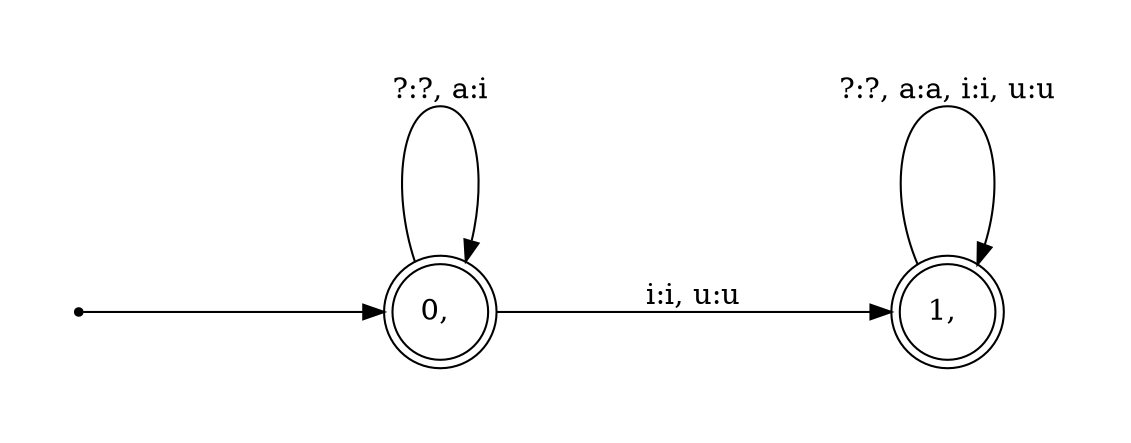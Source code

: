 digraph fst {
	graph [pad="0.5", nodesep="1", ranksep="2"];
	rankdir=LR;
	size="10,10";
	node [shape = point]; start;
	node [shape = doublecircle];
		"0, ";
		"1, ";

	"0, " ->	"0, " [ label = "?:?, a:i" ];
	"0, " ->	"1, " [ label = "i:i, u:u" ];
	"1, " ->	"1, " [ label = "?:?, a:a, i:i, u:u" ];
	start -> "0, ";
}